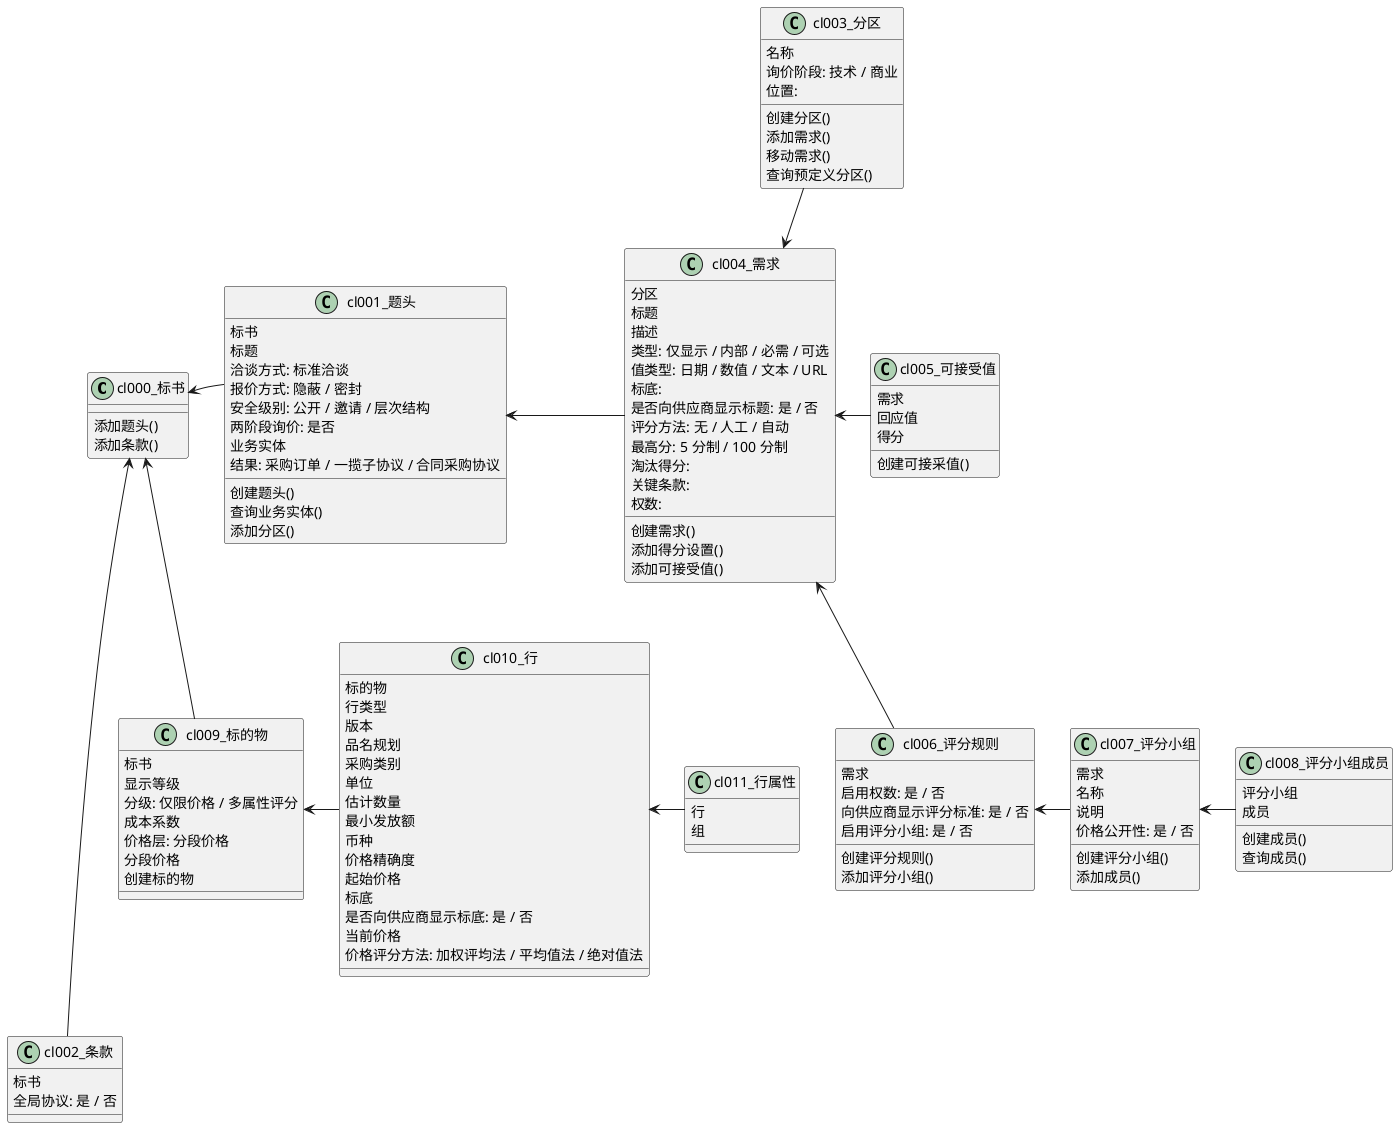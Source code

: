 @startuml
class cl000 as "cl000_标书"
class cl001 as "cl001_题头"
class cl002 as "cl002_条款"
class cl003 as "cl003_分区"
class cl004 as "cl004_需求"
class cl005 as "cl005_可接受值"
class cl006 as "cl006_评分规则"
class cl007 as "cl007_评分小组"
class cl008 as "cl008_评分小组成员"
class cl009 as "cl009_标的物"
class cl010 as "cl010_行"
class cl011 as "cl011_行属性"

class cl000 {
    添加题头()
    添加条款()
}
class cl001 {
    标书
    标题 
    洽谈方式: 标准洽谈
    报价方式: 隐蔽 / 密封 
    安全级别: 公开 / 邀请 / 层次结构
    两阶段询价: 是否
    业务实体
    结果: 采购订单 / 一揽子协议 / 合同采购协议
    创建题头()
    查询业务实体()
    添加分区()
}
class cl002 {
    标书
    全局协议: 是 / 否
}
class cl003 {
    名称
    询价阶段: 技术 / 商业
    位置: 

    创建分区()
    添加需求()
    移动需求()
    查询预定义分区()
}
class cl004 {
    分区
    标题
    描述
    类型: 仅显示 / 内部 / 必需 / 可选
    值类型: 日期 / 数值 / 文本 / URL
    标底:
    是否向供应商显示标题: 是 / 否
    评分方法: 无 / 人工 / 自动
    最高分: 5 分制 / 100 分制
    淘汰得分:
    关键条款:
    权数:
    创建需求()
    添加得分设置()
    添加可接受值()
}
class cl005 {
    需求
    回应值
    得分
    创建可接采值()

}
class cl006 {
    需求
    启用权数: 是 / 否
    向供应商显示评分标准: 是 / 否
    启用评分小组: 是 / 否
    创建评分规则()
    添加评分小组()
}
class cl007 {
    需求
    名称
    说明
    价格公开性: 是 / 否
    创建评分小组()
    添加成员()
}
class cl008 {
    评分小组
    成员
    创建成员()
    查询成员()
}
class cl009  {
    标书
    显示等级
    分级: 仅限价格 / 多属性评分
    成本系数
    价格层: 分段价格
    分段价格
    创建标的物
}
class cl010 {
    标的物
    行类型
    版本
    品名规划
    采购类别
    单位
    估计数量
    最小发放额
    币种
    价格精确度
    起始价格
    标底
    是否向供应商显示标底: 是 / 否
    当前价格
    价格评分方法: 加权评均法 / 平均值法 / 绝对值法
}
class cl011 {
    行
    组

}

cl001 -[hidden]down- cl009
cl000 -[hidden]down-- cl001
cl003 -[hidden]down- cl005
cl005 -[hidden]down- cl006

cl000 <- cl001
cl000 <--- cl002

cl001 <- cl004
cl003 -> cl004
cl004 <- cl005
cl004 <- cl006
cl006 <- cl007
cl007 <- cl008
cl000 <- cl009

cl009 <- cl010
cl010 <- cl011
@enduml

